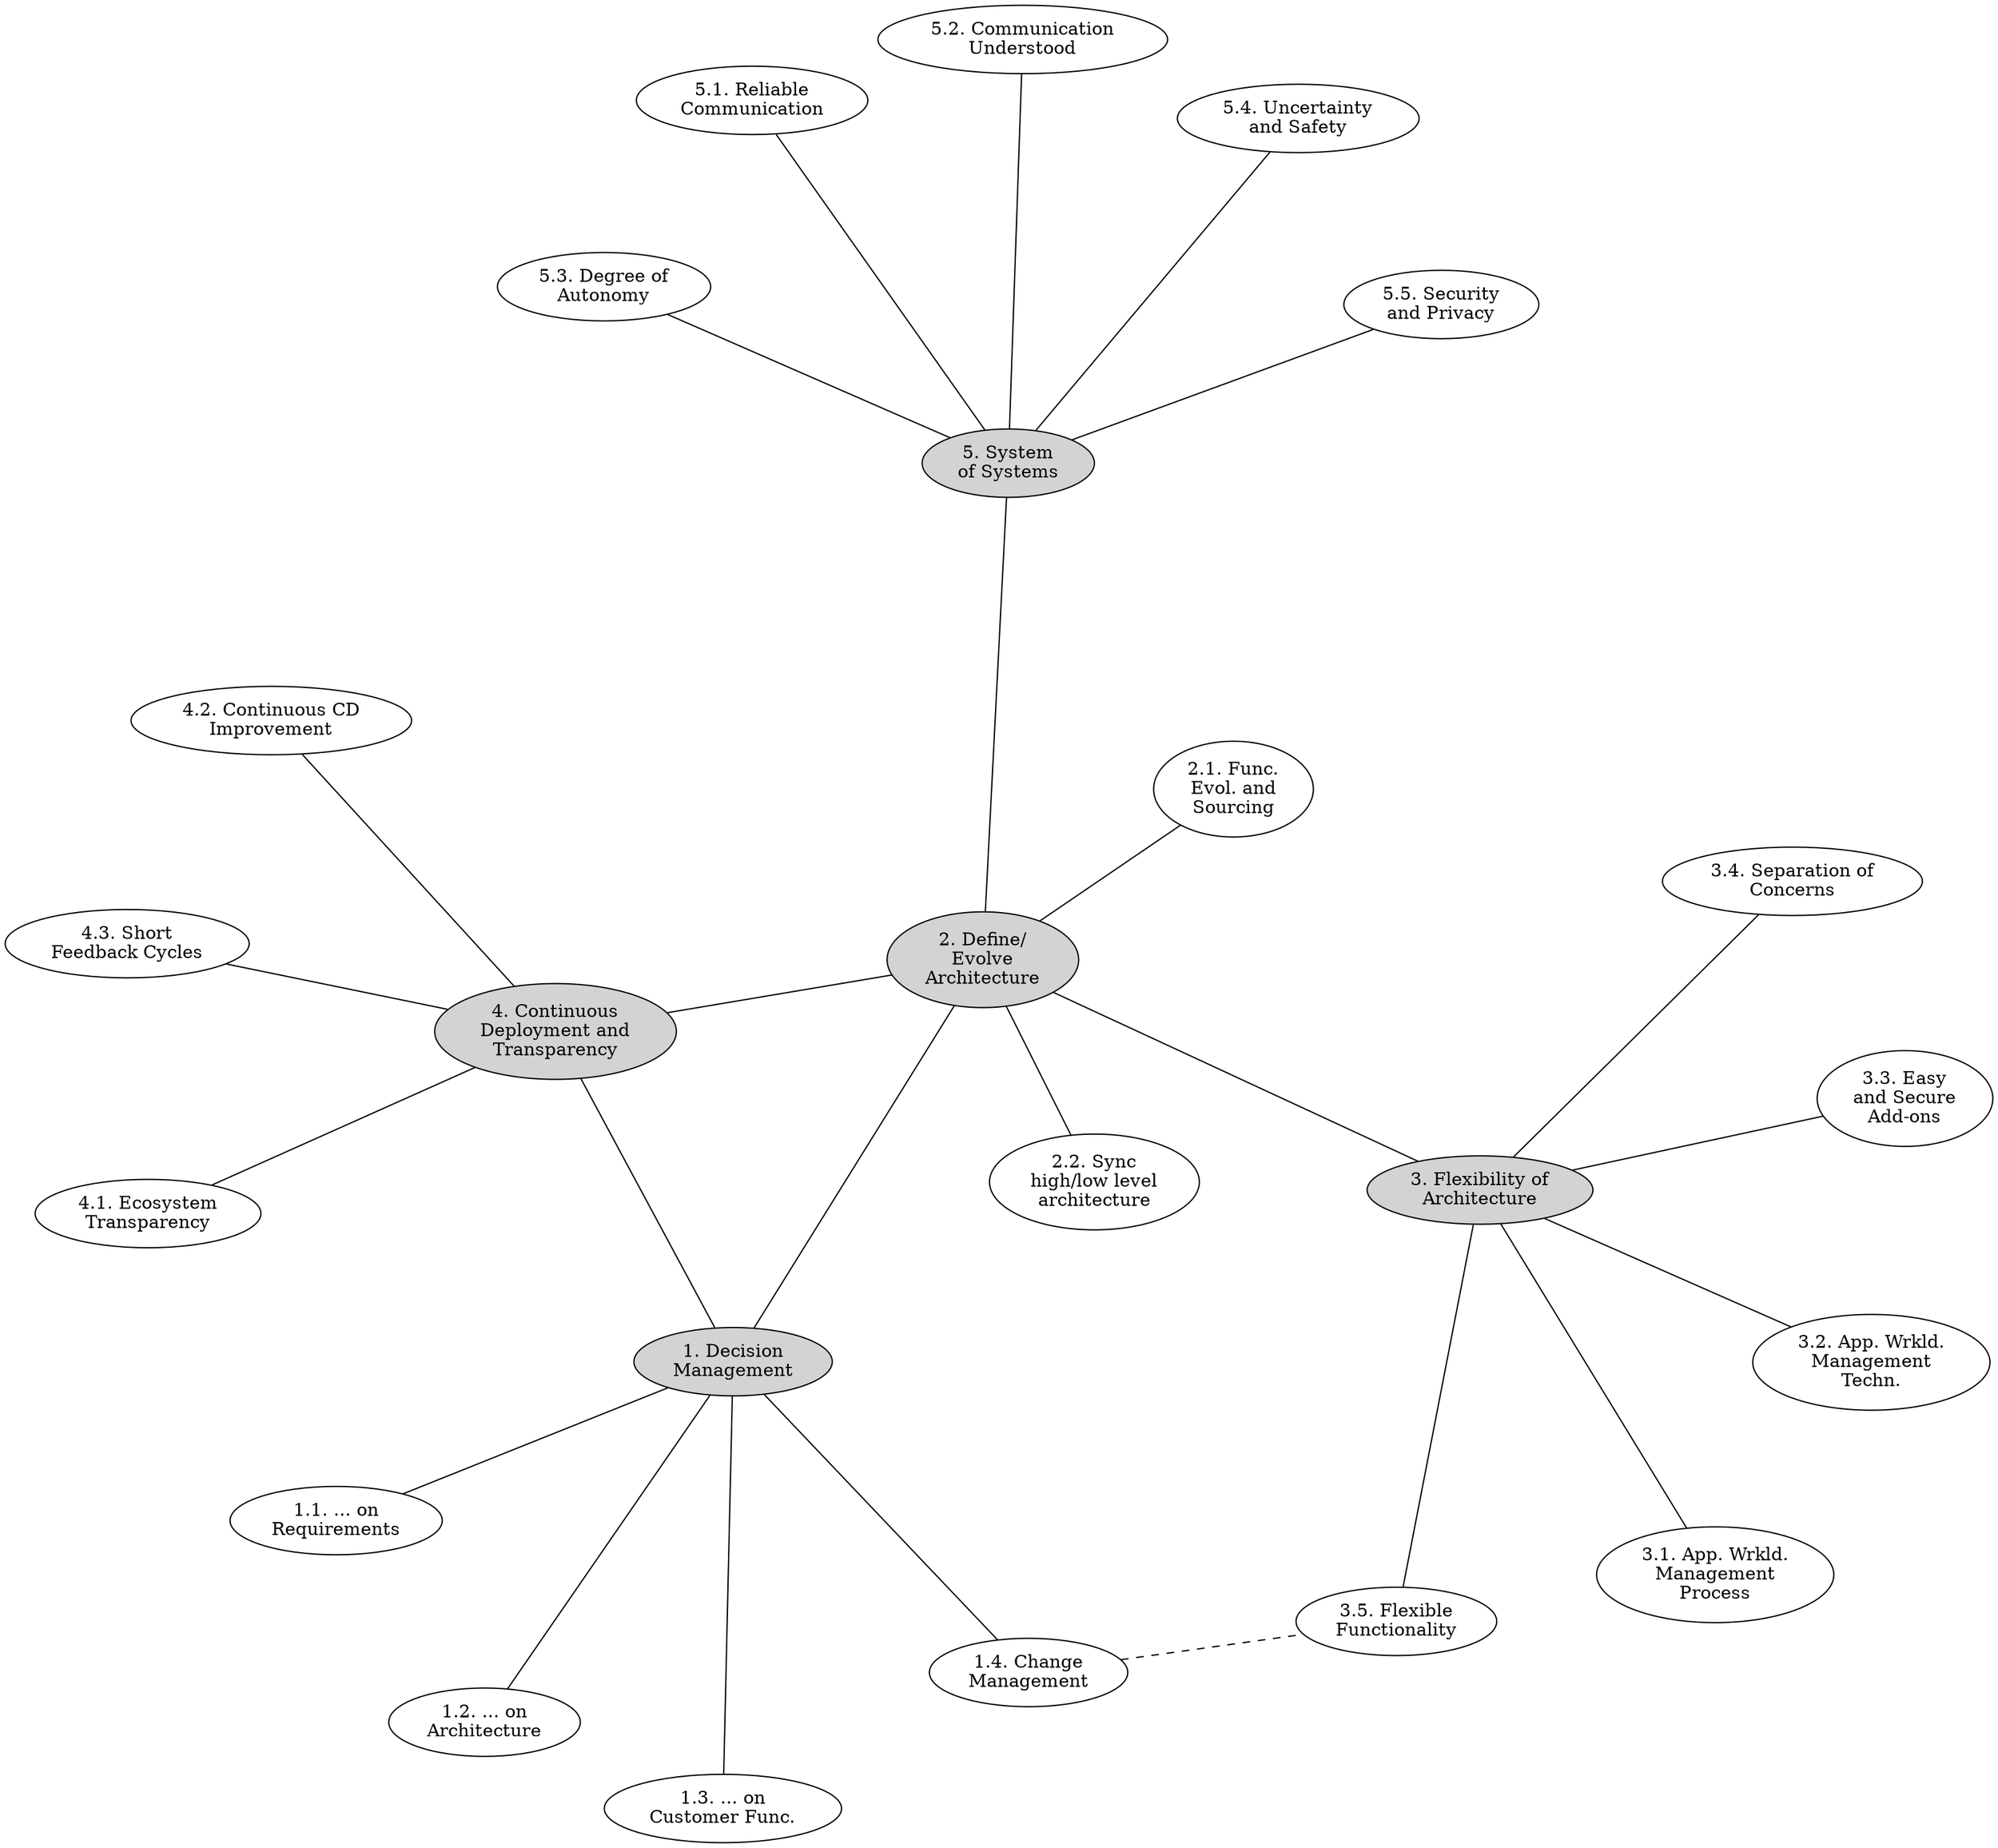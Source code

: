 graph UseCases {
  layout=neato;
  overlap=false;

  {
    node [style=filled];
    node [label="1. Decision\nManagement"] s1;
    node [label="2. Define/\nEvolve\nArchitecture"] s2;
    node [label="3. Flexibility of\nArchitecture"] s3;
    node [label="4. Continuous\nDeployment and\nTransparency"] s4;
    node [label="5. System\nof Systems"] sos;

  s2 -- s1;
  s2 -- s3;
  s2 -- s4;
  s4 -- s1;
  s2 -- sos;
  }

  { // 1.*
    node [label="1.1. ... on\nRequirements"] s11;
    node [label="1.2. ... on\nArchitecture"] s12;
    node [label="1.3. ... on\nCustomer Func."] s13;
    node [label="1.4. Change\nManagement"] s14;

    s1 -- s11;
    s1 -- s12;
    s1 -- s13;
    s1 -- s14;
  }

  { // 2.*
    node [label="2.1. Func.\nEvol. and\nSourcing"] s21;
    node [label="2.2. Sync\nhigh/low level\narchitecture"] s22;

    s2 -- s21;
    s2 -- s22;
  }

  { // 3.*
    node [label="3.1. App. Wrkld.\nManagement\nProcess"] s31;
    node [label="3.2. App. Wrkld.\nManagement\nTechn."] s32;
    node [label="3.3. Easy\nand Secure\nAdd-ons"] s33;
    node [label="3.4. Separation of\nConcerns"] s34;
    node [label="3.5. Flexible\nFunctionality"] s35;

    s3 -- s31;
    s3 -- s32;
    s3 -- s33;
    s3 -- s34;
    s3 -- s35;
  }

  { // 4.*
    node [label="4.1. Ecosystem\nTransparency"] s41;
    node [label="4.2. Continuous CD\nImprovement"] s42;
    node [label="4.3. Short\nFeedback Cycles"] s43;

    s4 -- s41;
    s4 -- s42;
    s4 -- s43;
  }

  { // 5.*
    node [label="5.1. Reliable\nCommunication"] sos1;
    node [label="5.2. Communication\nUnderstood"] sos2;
    node [label="5.3. Degree of\nAutonomy"] sos3;
    node [label="5.4. Uncertainty\nand Safety"] sos4;
    node [label="5.5. Security\nand Privacy"] sos5;

    sos -- sos1;
    sos -- sos2;
    sos -- sos3;
    sos -- sos4;
    sos -- sos5;
  }

  {
    edge [style=dashed];
    s14 -- s35;
  }
}
